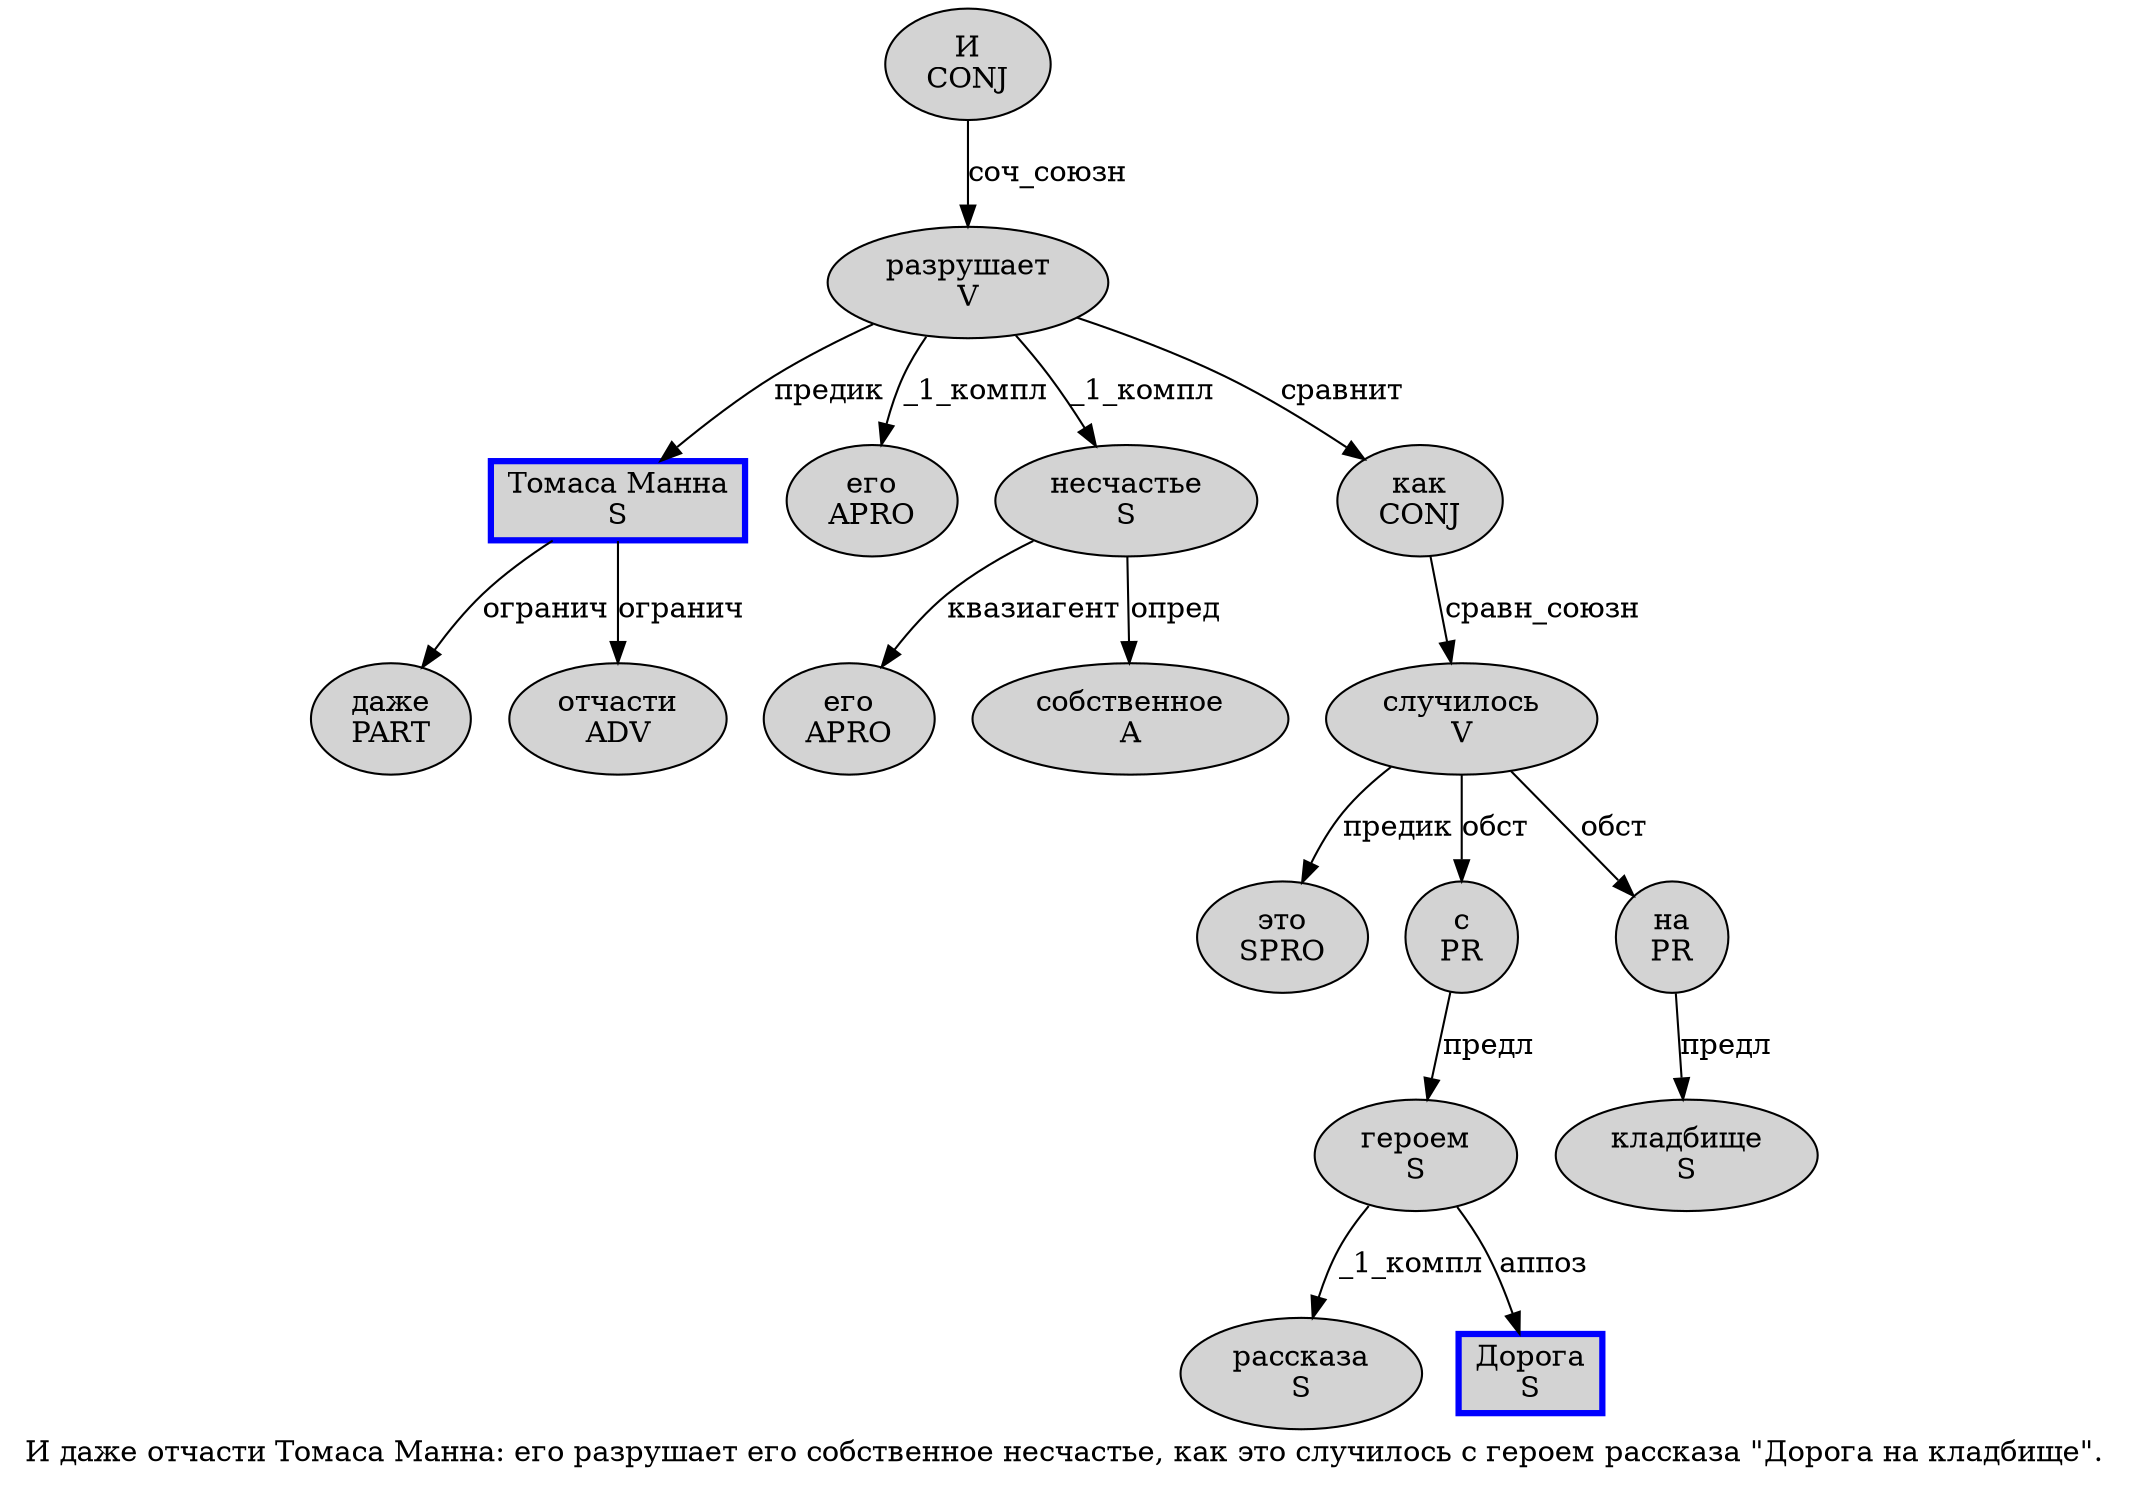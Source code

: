 digraph SENTENCE_848 {
	graph [label="И даже отчасти Томаса Манна: его разрушает его собственное несчастье, как это случилось с героем рассказа \"Дорога на кладбище\"."]
	node [style=filled]
		0 [label="И
CONJ" color="" fillcolor=lightgray penwidth=1 shape=ellipse]
		1 [label="даже
PART" color="" fillcolor=lightgray penwidth=1 shape=ellipse]
		2 [label="отчасти
ADV" color="" fillcolor=lightgray penwidth=1 shape=ellipse]
		3 [label="Томаса Манна
S" color=blue fillcolor=lightgray penwidth=3 shape=box]
		5 [label="его
APRO" color="" fillcolor=lightgray penwidth=1 shape=ellipse]
		6 [label="разрушает
V" color="" fillcolor=lightgray penwidth=1 shape=ellipse]
		7 [label="его
APRO" color="" fillcolor=lightgray penwidth=1 shape=ellipse]
		8 [label="собственное
A" color="" fillcolor=lightgray penwidth=1 shape=ellipse]
		9 [label="несчастье
S" color="" fillcolor=lightgray penwidth=1 shape=ellipse]
		11 [label="как
CONJ" color="" fillcolor=lightgray penwidth=1 shape=ellipse]
		12 [label="это
SPRO" color="" fillcolor=lightgray penwidth=1 shape=ellipse]
		13 [label="случилось
V" color="" fillcolor=lightgray penwidth=1 shape=ellipse]
		14 [label="с
PR" color="" fillcolor=lightgray penwidth=1 shape=ellipse]
		15 [label="героем
S" color="" fillcolor=lightgray penwidth=1 shape=ellipse]
		16 [label="рассказа
S" color="" fillcolor=lightgray penwidth=1 shape=ellipse]
		18 [label="Дорога
S" color=blue fillcolor=lightgray penwidth=3 shape=box]
		19 [label="на
PR" color="" fillcolor=lightgray penwidth=1 shape=ellipse]
		20 [label="кладбище
S" color="" fillcolor=lightgray penwidth=1 shape=ellipse]
			15 -> 16 [label="_1_компл"]
			15 -> 18 [label="аппоз"]
			11 -> 13 [label="сравн_союзн"]
			3 -> 1 [label="огранич"]
			3 -> 2 [label="огранич"]
			6 -> 3 [label="предик"]
			6 -> 5 [label="_1_компл"]
			6 -> 9 [label="_1_компл"]
			6 -> 11 [label="сравнит"]
			13 -> 12 [label="предик"]
			13 -> 14 [label="обст"]
			13 -> 19 [label="обст"]
			9 -> 7 [label="квазиагент"]
			9 -> 8 [label="опред"]
			14 -> 15 [label="предл"]
			0 -> 6 [label="соч_союзн"]
			19 -> 20 [label="предл"]
}
